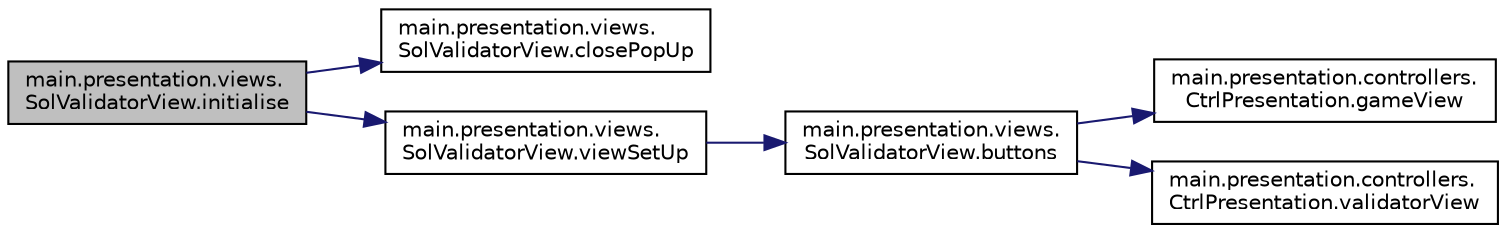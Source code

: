 digraph "main.presentation.views.SolValidatorView.initialise"
{
 // INTERACTIVE_SVG=YES
 // LATEX_PDF_SIZE
  edge [fontname="Helvetica",fontsize="10",labelfontname="Helvetica",labelfontsize="10"];
  node [fontname="Helvetica",fontsize="10",shape=record];
  rankdir="LR";
  Node1 [label="main.presentation.views.\lSolValidatorView.initialise",height=0.2,width=0.4,color="black", fillcolor="grey75", style="filled", fontcolor="black",tooltip=" "];
  Node1 -> Node2 [color="midnightblue",fontsize="10",style="solid",fontname="Helvetica"];
  Node2 [label="main.presentation.views.\lSolValidatorView.closePopUp",height=0.2,width=0.4,color="black", fillcolor="white", style="filled",URL="$classmain_1_1presentation_1_1views_1_1SolValidatorView.html#ae19c59501ab3812943c9f4ae8d5e2ab4",tooltip=" "];
  Node1 -> Node3 [color="midnightblue",fontsize="10",style="solid",fontname="Helvetica"];
  Node3 [label="main.presentation.views.\lSolValidatorView.viewSetUp",height=0.2,width=0.4,color="black", fillcolor="white", style="filled",URL="$classmain_1_1presentation_1_1views_1_1SolValidatorView.html#a0515bd7102d7b364b5272995b4c7d909",tooltip=" "];
  Node3 -> Node4 [color="midnightblue",fontsize="10",style="solid",fontname="Helvetica"];
  Node4 [label="main.presentation.views.\lSolValidatorView.buttons",height=0.2,width=0.4,color="black", fillcolor="white", style="filled",URL="$classmain_1_1presentation_1_1views_1_1SolValidatorView.html#abdcb7e684a0b098906edd8137c5ede31",tooltip=" "];
  Node4 -> Node5 [color="midnightblue",fontsize="10",style="solid",fontname="Helvetica"];
  Node5 [label="main.presentation.controllers.\lCtrlPresentation.gameView",height=0.2,width=0.4,color="black", fillcolor="white", style="filled",URL="$classmain_1_1presentation_1_1controllers_1_1CtrlPresentation.html#ad58fae9a0e5aa384fd0fa2abdce0cb97",tooltip=" "];
  Node4 -> Node6 [color="midnightblue",fontsize="10",style="solid",fontname="Helvetica"];
  Node6 [label="main.presentation.controllers.\lCtrlPresentation.validatorView",height=0.2,width=0.4,color="black", fillcolor="white", style="filled",URL="$classmain_1_1presentation_1_1controllers_1_1CtrlPresentation.html#a51defa7021ca94fa91bf79bb7e40dc19",tooltip=" "];
}
